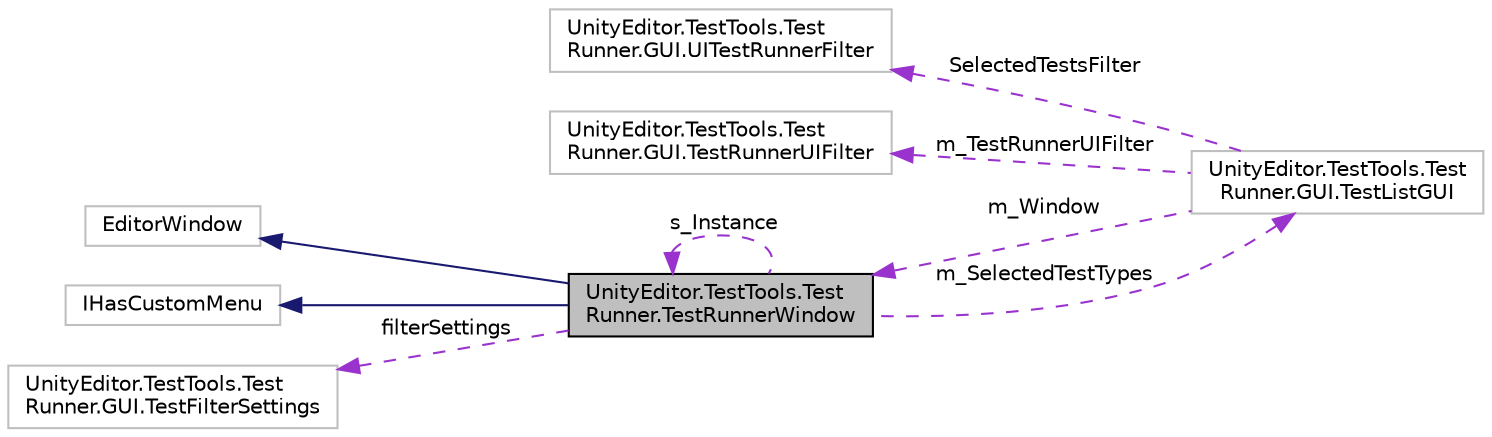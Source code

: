 digraph "UnityEditor.TestTools.TestRunner.TestRunnerWindow"
{
 // LATEX_PDF_SIZE
  edge [fontname="Helvetica",fontsize="10",labelfontname="Helvetica",labelfontsize="10"];
  node [fontname="Helvetica",fontsize="10",shape=record];
  rankdir="LR";
  Node1 [label="UnityEditor.TestTools.Test\lRunner.TestRunnerWindow",height=0.2,width=0.4,color="black", fillcolor="grey75", style="filled", fontcolor="black",tooltip="The TestRunnerWindow class is repsonsible for drawing the Test Runner window."];
  Node2 -> Node1 [dir="back",color="midnightblue",fontsize="10",style="solid",fontname="Helvetica"];
  Node2 [label="EditorWindow",height=0.2,width=0.4,color="grey75", fillcolor="white", style="filled",tooltip=" "];
  Node3 -> Node1 [dir="back",color="midnightblue",fontsize="10",style="solid",fontname="Helvetica"];
  Node3 [label="IHasCustomMenu",height=0.2,width=0.4,color="grey75", fillcolor="white", style="filled",tooltip=" "];
  Node4 -> Node1 [dir="back",color="darkorchid3",fontsize="10",style="dashed",label=" m_SelectedTestTypes" ,fontname="Helvetica"];
  Node4 [label="UnityEditor.TestTools.Test\lRunner.GUI.TestListGUI",height=0.2,width=0.4,color="grey75", fillcolor="white", style="filled",tooltip=" "];
  Node5 -> Node4 [dir="back",color="darkorchid3",fontsize="10",style="dashed",label=" SelectedTestsFilter" ,fontname="Helvetica"];
  Node5 [label="UnityEditor.TestTools.Test\lRunner.GUI.UITestRunnerFilter",height=0.2,width=0.4,color="grey75", fillcolor="white", style="filled",tooltip=" "];
  Node6 -> Node4 [dir="back",color="darkorchid3",fontsize="10",style="dashed",label=" m_TestRunnerUIFilter" ,fontname="Helvetica"];
  Node6 [label="UnityEditor.TestTools.Test\lRunner.GUI.TestRunnerUIFilter",height=0.2,width=0.4,color="grey75", fillcolor="white", style="filled",tooltip=" "];
  Node1 -> Node4 [dir="back",color="darkorchid3",fontsize="10",style="dashed",label=" m_Window" ,fontname="Helvetica"];
  Node7 -> Node1 [dir="back",color="darkorchid3",fontsize="10",style="dashed",label=" filterSettings" ,fontname="Helvetica"];
  Node7 [label="UnityEditor.TestTools.Test\lRunner.GUI.TestFilterSettings",height=0.2,width=0.4,color="grey75", fillcolor="white", style="filled",tooltip=" "];
  Node1 -> Node1 [dir="back",color="darkorchid3",fontsize="10",style="dashed",label=" s_Instance" ,fontname="Helvetica"];
}
